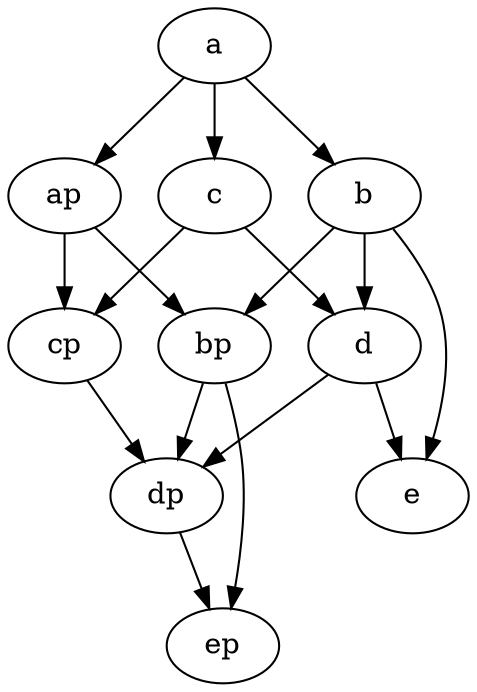 digraph {
   a -> ap
   a -> b
   ap -> bp
   a -> c
   ap -> cp
   b -> bp
   b -> d
   bp -> dp
   b -> e
   bp -> ep
   c -> cp
   c -> d
   cp -> dp
   d -> dp
   d -> e
   dp -> ep
}
